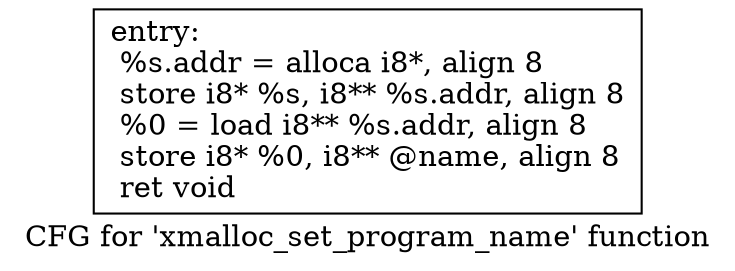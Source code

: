 digraph "CFG for 'xmalloc_set_program_name' function" {
	label="CFG for 'xmalloc_set_program_name' function";

	Node0x269f780 [shape=record,label="{entry:\l  %s.addr = alloca i8*, align 8\l  store i8* %s, i8** %s.addr, align 8\l  %0 = load i8** %s.addr, align 8\l  store i8* %0, i8** @name, align 8\l  ret void\l}"];
}
